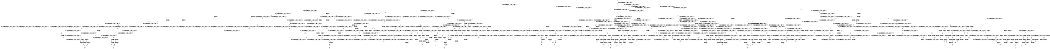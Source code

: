 digraph BCG {
size = "7, 10.5";
center = TRUE;
node [shape = circle];
0 [peripheries = 2];
0 -> 1 [label = "EX !0 !ATOMIC_EXCH_BRANCH (1, +1, TRUE, +1, 1, FALSE) !{}"];
0 -> 2 [label = "EX !2 !ATOMIC_EXCH_BRANCH (1, +1, TRUE, +0, 3, TRUE) !{}"];
0 -> 3 [label = "EX !1 !ATOMIC_EXCH_BRANCH (1, +0, TRUE, +0, 1, TRUE) !{}"];
1 -> 4 [label = "EX !2 !ATOMIC_EXCH_BRANCH (1, +1, TRUE, +0, 3, FALSE) !{0}"];
1 -> 5 [label = "EX !1 !ATOMIC_EXCH_BRANCH (1, +0, TRUE, +0, 1, FALSE) !{0}"];
1 -> 6 [label = "TERMINATE !0"];
2 -> 7 [label = "EX !0 !ATOMIC_EXCH_BRANCH (1, +1, TRUE, +1, 1, TRUE) !{0, 1, 2}"];
2 -> 8 [label = "EX !1 !ATOMIC_EXCH_BRANCH (1, +0, TRUE, +0, 1, FALSE) !{0, 1, 2}"];
2 -> 9 [label = "TERMINATE !2"];
2 -> 10 [label = "EX !0 !ATOMIC_EXCH_BRANCH (1, +1, TRUE, +1, 1, TRUE) !{0, 1, 2}"];
3 -> 11 [label = "EX !1 !ATOMIC_EXCH_BRANCH (1, +0, TRUE, +0, 1, TRUE) !{0, 1}"];
3 -> 12 [label = "EX !0 !ATOMIC_EXCH_BRANCH (1, +1, TRUE, +1, 1, FALSE) !{0, 1}"];
3 -> 13 [label = "EX !2 !ATOMIC_EXCH_BRANCH (1, +1, TRUE, +0, 3, TRUE) !{0, 1}"];
3 -> 14 [label = "EX !0 !ATOMIC_EXCH_BRANCH (1, +1, TRUE, +1, 1, FALSE) !{0, 1}"];
4 -> 15 [label = "EX !2 !ATOMIC_EXCH_BRANCH (1, +1, TRUE, +1, 1, TRUE) !{0, 1, 2}"];
4 -> 16 [label = "EX !1 !ATOMIC_EXCH_BRANCH (1, +0, TRUE, +0, 1, FALSE) !{0, 1, 2}"];
4 -> 17 [label = "TERMINATE !0"];
5 -> 18 [label = "EX !2 !ATOMIC_EXCH_BRANCH (1, +1, TRUE, +0, 3, TRUE) !{0, 1}"];
5 -> 19 [label = "TERMINATE !0"];
5 -> 20 [label = "TERMINATE !1"];
6 -> 21 [label = "EX !2 !ATOMIC_EXCH_BRANCH (1, +1, TRUE, +0, 3, FALSE) !{}"];
6 -> 22 [label = "EX !1 !ATOMIC_EXCH_BRANCH (1, +0, TRUE, +0, 1, FALSE) !{}"];
7 -> 7 [label = "EX !0 !ATOMIC_EXCH_BRANCH (1, +1, TRUE, +1, 1, TRUE) !{0, 1, 2}"];
7 -> 23 [label = "EX !1 !ATOMIC_EXCH_BRANCH (1, +0, TRUE, +0, 1, FALSE) !{0, 1, 2}"];
7 -> 24 [label = "TERMINATE !2"];
7 -> 10 [label = "EX !0 !ATOMIC_EXCH_BRANCH (1, +1, TRUE, +1, 1, TRUE) !{0, 1, 2}"];
8 -> 25 [label = "EX !0 !ATOMIC_EXCH_BRANCH (1, +1, TRUE, +1, 1, FALSE) !{0, 1, 2}"];
8 -> 26 [label = "TERMINATE !2"];
8 -> 27 [label = "TERMINATE !1"];
8 -> 28 [label = "EX !0 !ATOMIC_EXCH_BRANCH (1, +1, TRUE, +1, 1, FALSE) !{0, 1, 2}"];
9 -> 29 [label = "EX !0 !ATOMIC_EXCH_BRANCH (1, +1, TRUE, +1, 1, TRUE) !{0, 1}"];
9 -> 30 [label = "EX !1 !ATOMIC_EXCH_BRANCH (1, +0, TRUE, +0, 1, FALSE) !{0, 1}"];
9 -> 31 [label = "EX !0 !ATOMIC_EXCH_BRANCH (1, +1, TRUE, +1, 1, TRUE) !{0, 1}"];
10 -> 32 [label = "EX !1 !ATOMIC_EXCH_BRANCH (1, +0, TRUE, +0, 1, FALSE) !{0, 1, 2}"];
10 -> 10 [label = "EX !0 !ATOMIC_EXCH_BRANCH (1, +1, TRUE, +1, 1, TRUE) !{0, 1, 2}"];
10 -> 33 [label = "EX !1 !ATOMIC_EXCH_BRANCH (1, +0, TRUE, +0, 1, FALSE) !{0, 1, 2}"];
10 -> 34 [label = "TERMINATE !2"];
11 -> 11 [label = "EX !1 !ATOMIC_EXCH_BRANCH (1, +0, TRUE, +0, 1, TRUE) !{0, 1}"];
11 -> 12 [label = "EX !0 !ATOMIC_EXCH_BRANCH (1, +1, TRUE, +1, 1, FALSE) !{0, 1}"];
11 -> 13 [label = "EX !2 !ATOMIC_EXCH_BRANCH (1, +1, TRUE, +0, 3, TRUE) !{0, 1}"];
11 -> 14 [label = "EX !0 !ATOMIC_EXCH_BRANCH (1, +1, TRUE, +1, 1, FALSE) !{0, 1}"];
12 -> 35 [label = "EX !1 !ATOMIC_EXCH_BRANCH (1, +0, TRUE, +0, 1, FALSE) !{0, 1}"];
12 -> 36 [label = "EX !2 !ATOMIC_EXCH_BRANCH (1, +1, TRUE, +0, 3, FALSE) !{0, 1}"];
12 -> 37 [label = "TERMINATE !0"];
13 -> 8 [label = "EX !1 !ATOMIC_EXCH_BRANCH (1, +0, TRUE, +0, 1, FALSE) !{0, 1, 2}"];
13 -> 38 [label = "EX !0 !ATOMIC_EXCH_BRANCH (1, +1, TRUE, +1, 1, TRUE) !{0, 1, 2}"];
13 -> 39 [label = "TERMINATE !2"];
13 -> 40 [label = "EX !0 !ATOMIC_EXCH_BRANCH (1, +1, TRUE, +1, 1, TRUE) !{0, 1, 2}"];
14 -> 41 [label = "EX !1 !ATOMIC_EXCH_BRANCH (1, +0, TRUE, +0, 1, FALSE) !{0, 1}"];
14 -> 42 [label = "EX !1 !ATOMIC_EXCH_BRANCH (1, +0, TRUE, +0, 1, FALSE) !{0, 1}"];
14 -> 43 [label = "EX !2 !ATOMIC_EXCH_BRANCH (1, +1, TRUE, +0, 3, FALSE) !{0, 1}"];
14 -> 44 [label = "TERMINATE !0"];
15 -> 45 [label = "EX !2 !ATOMIC_EXCH_BRANCH (1, +1, TRUE, +0, 3, FALSE) !{0, 1, 2}"];
15 -> 46 [label = "EX !1 !ATOMIC_EXCH_BRANCH (1, +0, TRUE, +0, 1, FALSE) !{0, 1, 2}"];
15 -> 47 [label = "TERMINATE !0"];
16 -> 25 [label = "EX !2 !ATOMIC_EXCH_BRANCH (1, +1, TRUE, +1, 1, FALSE) !{0, 1, 2}"];
16 -> 48 [label = "TERMINATE !0"];
16 -> 49 [label = "TERMINATE !1"];
17 -> 50 [label = "EX !2 !ATOMIC_EXCH_BRANCH (1, +1, TRUE, +1, 1, TRUE) !{1, 2}"];
17 -> 51 [label = "EX !1 !ATOMIC_EXCH_BRANCH (1, +0, TRUE, +0, 1, FALSE) !{1, 2}"];
17 -> 52 [label = "EX !1 !ATOMIC_EXCH_BRANCH (1, +0, TRUE, +0, 1, FALSE) !{1, 2}"];
18 -> 53 [label = "TERMINATE !0"];
18 -> 54 [label = "TERMINATE !2"];
18 -> 55 [label = "TERMINATE !1"];
19 -> 56 [label = "EX !2 !ATOMIC_EXCH_BRANCH (1, +1, TRUE, +0, 3, TRUE) !{1}"];
19 -> 57 [label = "TERMINATE !1"];
20 -> 58 [label = "EX !2 !ATOMIC_EXCH_BRANCH (1, +1, TRUE, +0, 3, TRUE) !{0}"];
20 -> 59 [label = "TERMINATE !0"];
21 -> 50 [label = "EX !2 !ATOMIC_EXCH_BRANCH (1, +1, TRUE, +1, 1, TRUE) !{1, 2}"];
21 -> 51 [label = "EX !1 !ATOMIC_EXCH_BRANCH (1, +0, TRUE, +0, 1, FALSE) !{1, 2}"];
21 -> 52 [label = "EX !1 !ATOMIC_EXCH_BRANCH (1, +0, TRUE, +0, 1, FALSE) !{1, 2}"];
22 -> 56 [label = "EX !2 !ATOMIC_EXCH_BRANCH (1, +1, TRUE, +0, 3, TRUE) !{1}"];
22 -> 57 [label = "TERMINATE !1"];
23 -> 25 [label = "EX !0 !ATOMIC_EXCH_BRANCH (1, +1, TRUE, +1, 1, FALSE) !{0, 1, 2}"];
23 -> 60 [label = "TERMINATE !2"];
23 -> 61 [label = "TERMINATE !1"];
23 -> 28 [label = "EX !0 !ATOMIC_EXCH_BRANCH (1, +1, TRUE, +1, 1, FALSE) !{0, 1, 2}"];
24 -> 29 [label = "EX !0 !ATOMIC_EXCH_BRANCH (1, +1, TRUE, +1, 1, TRUE) !{0, 1}"];
24 -> 62 [label = "EX !1 !ATOMIC_EXCH_BRANCH (1, +0, TRUE, +0, 1, FALSE) !{0, 1}"];
24 -> 31 [label = "EX !0 !ATOMIC_EXCH_BRANCH (1, +1, TRUE, +1, 1, TRUE) !{0, 1}"];
25 -> 53 [label = "TERMINATE !0"];
25 -> 54 [label = "TERMINATE !2"];
25 -> 55 [label = "TERMINATE !1"];
26 -> 63 [label = "EX !0 !ATOMIC_EXCH_BRANCH (1, +1, TRUE, +1, 1, FALSE) !{0, 1}"];
26 -> 64 [label = "TERMINATE !1"];
26 -> 65 [label = "EX !0 !ATOMIC_EXCH_BRANCH (1, +1, TRUE, +1, 1, FALSE) !{0, 1}"];
27 -> 66 [label = "EX !0 !ATOMIC_EXCH_BRANCH (1, +1, TRUE, +1, 1, FALSE) !{0, 2}"];
27 -> 67 [label = "TERMINATE !2"];
27 -> 68 [label = "EX !0 !ATOMIC_EXCH_BRANCH (1, +1, TRUE, +1, 1, FALSE) !{0, 2}"];
28 -> 69 [label = "TERMINATE !0"];
28 -> 70 [label = "TERMINATE !2"];
28 -> 71 [label = "TERMINATE !1"];
29 -> 29 [label = "EX !0 !ATOMIC_EXCH_BRANCH (1, +1, TRUE, +1, 1, TRUE) !{0, 1}"];
29 -> 62 [label = "EX !1 !ATOMIC_EXCH_BRANCH (1, +0, TRUE, +0, 1, FALSE) !{0, 1}"];
29 -> 31 [label = "EX !0 !ATOMIC_EXCH_BRANCH (1, +1, TRUE, +1, 1, TRUE) !{0, 1}"];
30 -> 63 [label = "EX !0 !ATOMIC_EXCH_BRANCH (1, +1, TRUE, +1, 1, FALSE) !{0, 1}"];
30 -> 64 [label = "TERMINATE !1"];
30 -> 65 [label = "EX !0 !ATOMIC_EXCH_BRANCH (1, +1, TRUE, +1, 1, FALSE) !{0, 1}"];
31 -> 72 [label = "EX !1 !ATOMIC_EXCH_BRANCH (1, +0, TRUE, +0, 1, FALSE) !{0, 1}"];
31 -> 31 [label = "EX !0 !ATOMIC_EXCH_BRANCH (1, +1, TRUE, +1, 1, TRUE) !{0, 1}"];
31 -> 73 [label = "EX !1 !ATOMIC_EXCH_BRANCH (1, +0, TRUE, +0, 1, FALSE) !{0, 1}"];
32 -> 74 [label = "EX !0 !ATOMIC_EXCH_BRANCH (1, +1, TRUE, +1, 1, FALSE) !{0, 1, 2}"];
32 -> 75 [label = "TERMINATE !2"];
32 -> 76 [label = "TERMINATE !1"];
33 -> 28 [label = "EX !0 !ATOMIC_EXCH_BRANCH (1, +1, TRUE, +1, 1, FALSE) !{0, 1, 2}"];
33 -> 77 [label = "TERMINATE !2"];
33 -> 78 [label = "TERMINATE !1"];
34 -> 79 [label = "EX !0 !ATOMIC_EXCH_BRANCH (1, +1, TRUE, +1, 1, TRUE) !{0, 1}"];
34 -> 80 [label = "EX !1 !ATOMIC_EXCH_BRANCH (1, +0, TRUE, +0, 1, FALSE) !{0, 1}"];
35 -> 18 [label = "EX !2 !ATOMIC_EXCH_BRANCH (1, +1, TRUE, +0, 3, TRUE) !{0, 1}"];
35 -> 19 [label = "TERMINATE !0"];
35 -> 20 [label = "TERMINATE !1"];
36 -> 16 [label = "EX !1 !ATOMIC_EXCH_BRANCH (1, +0, TRUE, +0, 1, FALSE) !{0, 1, 2}"];
36 -> 81 [label = "EX !2 !ATOMIC_EXCH_BRANCH (1, +1, TRUE, +1, 1, TRUE) !{0, 1, 2}"];
36 -> 82 [label = "TERMINATE !0"];
37 -> 83 [label = "EX !1 !ATOMIC_EXCH_BRANCH (1, +0, TRUE, +0, 1, FALSE) !{1}"];
37 -> 84 [label = "EX !2 !ATOMIC_EXCH_BRANCH (1, +1, TRUE, +0, 3, FALSE) !{1}"];
37 -> 85 [label = "EX !1 !ATOMIC_EXCH_BRANCH (1, +0, TRUE, +0, 1, FALSE) !{1}"];
38 -> 38 [label = "EX !0 !ATOMIC_EXCH_BRANCH (1, +1, TRUE, +1, 1, TRUE) !{0, 1, 2}"];
38 -> 23 [label = "EX !1 !ATOMIC_EXCH_BRANCH (1, +0, TRUE, +0, 1, FALSE) !{0, 1, 2}"];
38 -> 86 [label = "TERMINATE !2"];
38 -> 40 [label = "EX !0 !ATOMIC_EXCH_BRANCH (1, +1, TRUE, +1, 1, TRUE) !{0, 1, 2}"];
39 -> 30 [label = "EX !1 !ATOMIC_EXCH_BRANCH (1, +0, TRUE, +0, 1, FALSE) !{0, 1}"];
39 -> 87 [label = "EX !0 !ATOMIC_EXCH_BRANCH (1, +1, TRUE, +1, 1, TRUE) !{0, 1}"];
39 -> 88 [label = "EX !0 !ATOMIC_EXCH_BRANCH (1, +1, TRUE, +1, 1, TRUE) !{0, 1}"];
40 -> 32 [label = "EX !1 !ATOMIC_EXCH_BRANCH (1, +0, TRUE, +0, 1, FALSE) !{0, 1, 2}"];
40 -> 40 [label = "EX !0 !ATOMIC_EXCH_BRANCH (1, +1, TRUE, +1, 1, TRUE) !{0, 1, 2}"];
40 -> 33 [label = "EX !1 !ATOMIC_EXCH_BRANCH (1, +0, TRUE, +0, 1, FALSE) !{0, 1, 2}"];
40 -> 89 [label = "TERMINATE !2"];
41 -> 90 [label = "EX !2 !ATOMIC_EXCH_BRANCH (1, +1, TRUE, +0, 3, TRUE) !{0, 1}"];
41 -> 91 [label = "TERMINATE !0"];
41 -> 92 [label = "TERMINATE !1"];
42 -> 93 [label = "EX !2 !ATOMIC_EXCH_BRANCH (1, +1, TRUE, +0, 3, TRUE) !{0, 1}"];
42 -> 94 [label = "TERMINATE !0"];
42 -> 95 [label = "TERMINATE !1"];
43 -> 96 [label = "EX !1 !ATOMIC_EXCH_BRANCH (1, +0, TRUE, +0, 1, FALSE) !{0, 1, 2}"];
43 -> 97 [label = "EX !2 !ATOMIC_EXCH_BRANCH (1, +1, TRUE, +1, 1, TRUE) !{0, 1, 2}"];
43 -> 98 [label = "TERMINATE !0"];
44 -> 99 [label = "EX !1 !ATOMIC_EXCH_BRANCH (1, +0, TRUE, +0, 1, FALSE) !{1}"];
44 -> 100 [label = "EX !2 !ATOMIC_EXCH_BRANCH (1, +1, TRUE, +0, 3, FALSE) !{1}"];
45 -> 15 [label = "EX !2 !ATOMIC_EXCH_BRANCH (1, +1, TRUE, +1, 1, TRUE) !{0, 1, 2}"];
45 -> 16 [label = "EX !1 !ATOMIC_EXCH_BRANCH (1, +0, TRUE, +0, 1, FALSE) !{0, 1, 2}"];
45 -> 17 [label = "TERMINATE !0"];
46 -> 25 [label = "EX !2 !ATOMIC_EXCH_BRANCH (1, +1, TRUE, +0, 3, TRUE) !{0, 1, 2}"];
46 -> 101 [label = "TERMINATE !0"];
46 -> 102 [label = "TERMINATE !1"];
47 -> 103 [label = "EX !2 !ATOMIC_EXCH_BRANCH (1, +1, TRUE, +0, 3, FALSE) !{1, 2}"];
47 -> 104 [label = "EX !1 !ATOMIC_EXCH_BRANCH (1, +0, TRUE, +0, 1, FALSE) !{1, 2}"];
47 -> 105 [label = "EX !1 !ATOMIC_EXCH_BRANCH (1, +0, TRUE, +0, 1, FALSE) !{1, 2}"];
48 -> 106 [label = "EX !2 !ATOMIC_EXCH_BRANCH (1, +1, TRUE, +1, 1, FALSE) !{1, 2}"];
48 -> 107 [label = "TERMINATE !1"];
49 -> 66 [label = "EX !2 !ATOMIC_EXCH_BRANCH (1, +1, TRUE, +1, 1, FALSE) !{0, 2}"];
49 -> 108 [label = "TERMINATE !0"];
50 -> 103 [label = "EX !2 !ATOMIC_EXCH_BRANCH (1, +1, TRUE, +0, 3, FALSE) !{1, 2}"];
50 -> 104 [label = "EX !1 !ATOMIC_EXCH_BRANCH (1, +0, TRUE, +0, 1, FALSE) !{1, 2}"];
50 -> 105 [label = "EX !1 !ATOMIC_EXCH_BRANCH (1, +0, TRUE, +0, 1, FALSE) !{1, 2}"];
51 -> 106 [label = "EX !2 !ATOMIC_EXCH_BRANCH (1, +1, TRUE, +1, 1, FALSE) !{1, 2}"];
51 -> 107 [label = "TERMINATE !1"];
52 -> 109 [label = "EX !2 !ATOMIC_EXCH_BRANCH (1, +1, TRUE, +1, 1, FALSE) !{1, 2}"];
52 -> 110 [label = "EX !2 !ATOMIC_EXCH_BRANCH (1, +1, TRUE, +1, 1, FALSE) !{1, 2}"];
52 -> 111 [label = "TERMINATE !1"];
53 -> 112 [label = "TERMINATE !2"];
53 -> 113 [label = "TERMINATE !1"];
54 -> 114 [label = "TERMINATE !0"];
54 -> 115 [label = "TERMINATE !1"];
55 -> 116 [label = "TERMINATE !0"];
55 -> 117 [label = "TERMINATE !2"];
56 -> 112 [label = "TERMINATE !2"];
56 -> 113 [label = "TERMINATE !1"];
57 -> 118 [label = "EX !2 !ATOMIC_EXCH_BRANCH (1, +1, TRUE, +0, 3, TRUE) !{}"];
58 -> 116 [label = "TERMINATE !0"];
58 -> 117 [label = "TERMINATE !2"];
59 -> 118 [label = "EX !2 !ATOMIC_EXCH_BRANCH (1, +1, TRUE, +0, 3, TRUE) !{}"];
60 -> 63 [label = "EX !0 !ATOMIC_EXCH_BRANCH (1, +1, TRUE, +1, 1, FALSE) !{0, 1}"];
60 -> 119 [label = "TERMINATE !1"];
60 -> 65 [label = "EX !0 !ATOMIC_EXCH_BRANCH (1, +1, TRUE, +1, 1, FALSE) !{0, 1}"];
61 -> 66 [label = "EX !0 !ATOMIC_EXCH_BRANCH (1, +1, TRUE, +1, 1, FALSE) !{0, 2}"];
61 -> 120 [label = "TERMINATE !2"];
61 -> 68 [label = "EX !0 !ATOMIC_EXCH_BRANCH (1, +1, TRUE, +1, 1, FALSE) !{0, 2}"];
62 -> 63 [label = "EX !0 !ATOMIC_EXCH_BRANCH (1, +1, TRUE, +1, 1, FALSE) !{0, 1}"];
62 -> 119 [label = "TERMINATE !1"];
62 -> 65 [label = "EX !0 !ATOMIC_EXCH_BRANCH (1, +1, TRUE, +1, 1, FALSE) !{0, 1}"];
63 -> 114 [label = "TERMINATE !0"];
63 -> 115 [label = "TERMINATE !1"];
64 -> 121 [label = "EX !0 !ATOMIC_EXCH_BRANCH (1, +1, TRUE, +1, 1, FALSE) !{0}"];
64 -> 122 [label = "EX !0 !ATOMIC_EXCH_BRANCH (1, +1, TRUE, +1, 1, FALSE) !{0}"];
65 -> 123 [label = "TERMINATE !0"];
65 -> 124 [label = "TERMINATE !1"];
66 -> 116 [label = "TERMINATE !0"];
66 -> 117 [label = "TERMINATE !2"];
67 -> 121 [label = "EX !0 !ATOMIC_EXCH_BRANCH (1, +1, TRUE, +1, 1, FALSE) !{0}"];
67 -> 122 [label = "EX !0 !ATOMIC_EXCH_BRANCH (1, +1, TRUE, +1, 1, FALSE) !{0}"];
68 -> 125 [label = "TERMINATE !0"];
68 -> 126 [label = "TERMINATE !2"];
69 -> 127 [label = "TERMINATE !2"];
69 -> 128 [label = "TERMINATE !1"];
70 -> 129 [label = "TERMINATE !0"];
70 -> 130 [label = "TERMINATE !1"];
71 -> 131 [label = "TERMINATE !0"];
71 -> 132 [label = "TERMINATE !2"];
72 -> 133 [label = "EX !0 !ATOMIC_EXCH_BRANCH (1, +1, TRUE, +1, 1, FALSE) !{0, 1}"];
72 -> 134 [label = "TERMINATE !1"];
72 -> 65 [label = "EX !0 !ATOMIC_EXCH_BRANCH (1, +1, TRUE, +1, 1, FALSE) !{0, 1}"];
73 -> 65 [label = "EX !0 !ATOMIC_EXCH_BRANCH (1, +1, TRUE, +1, 1, FALSE) !{0, 1}"];
73 -> 135 [label = "TERMINATE !1"];
74 -> 136 [label = "TERMINATE !0"];
74 -> 137 [label = "TERMINATE !2"];
74 -> 138 [label = "TERMINATE !1"];
75 -> 139 [label = "EX !0 !ATOMIC_EXCH_BRANCH (1, +1, TRUE, +1, 1, FALSE) !{0, 1}"];
75 -> 140 [label = "TERMINATE !1"];
76 -> 141 [label = "EX !0 !ATOMIC_EXCH_BRANCH (1, +1, TRUE, +1, 1, FALSE) !{0, 2}"];
76 -> 142 [label = "TERMINATE !2"];
77 -> 143 [label = "EX !0 !ATOMIC_EXCH_BRANCH (1, +1, TRUE, +1, 1, FALSE) !{0, 1}"];
77 -> 144 [label = "TERMINATE !1"];
78 -> 145 [label = "EX !0 !ATOMIC_EXCH_BRANCH (1, +1, TRUE, +1, 1, FALSE) !{0, 2}"];
78 -> 146 [label = "TERMINATE !2"];
79 -> 79 [label = "EX !0 !ATOMIC_EXCH_BRANCH (1, +1, TRUE, +1, 1, TRUE) !{0, 1}"];
79 -> 80 [label = "EX !1 !ATOMIC_EXCH_BRANCH (1, +0, TRUE, +0, 1, FALSE) !{0, 1}"];
80 -> 143 [label = "EX !0 !ATOMIC_EXCH_BRANCH (1, +1, TRUE, +1, 1, FALSE) !{0, 1}"];
80 -> 144 [label = "TERMINATE !1"];
81 -> 46 [label = "EX !1 !ATOMIC_EXCH_BRANCH (1, +0, TRUE, +0, 1, FALSE) !{0, 1, 2}"];
81 -> 147 [label = "EX !2 !ATOMIC_EXCH_BRANCH (1, +1, TRUE, +0, 3, FALSE) !{0, 1, 2}"];
81 -> 148 [label = "TERMINATE !0"];
82 -> 51 [label = "EX !1 !ATOMIC_EXCH_BRANCH (1, +0, TRUE, +0, 1, FALSE) !{1, 2}"];
82 -> 149 [label = "EX !2 !ATOMIC_EXCH_BRANCH (1, +1, TRUE, +1, 1, TRUE) !{1, 2}"];
82 -> 52 [label = "EX !1 !ATOMIC_EXCH_BRANCH (1, +0, TRUE, +0, 1, FALSE) !{1, 2}"];
83 -> 56 [label = "EX !2 !ATOMIC_EXCH_BRANCH (1, +1, TRUE, +0, 3, TRUE) !{1}"];
83 -> 57 [label = "TERMINATE !1"];
84 -> 51 [label = "EX !1 !ATOMIC_EXCH_BRANCH (1, +0, TRUE, +0, 1, FALSE) !{1, 2}"];
84 -> 149 [label = "EX !2 !ATOMIC_EXCH_BRANCH (1, +1, TRUE, +1, 1, TRUE) !{1, 2}"];
84 -> 52 [label = "EX !1 !ATOMIC_EXCH_BRANCH (1, +0, TRUE, +0, 1, FALSE) !{1, 2}"];
85 -> 150 [label = "EX !2 !ATOMIC_EXCH_BRANCH (1, +1, TRUE, +0, 3, TRUE) !{1}"];
85 -> 151 [label = "TERMINATE !1"];
86 -> 87 [label = "EX !0 !ATOMIC_EXCH_BRANCH (1, +1, TRUE, +1, 1, TRUE) !{0, 1}"];
86 -> 62 [label = "EX !1 !ATOMIC_EXCH_BRANCH (1, +0, TRUE, +0, 1, FALSE) !{0, 1}"];
86 -> 88 [label = "EX !0 !ATOMIC_EXCH_BRANCH (1, +1, TRUE, +1, 1, TRUE) !{0, 1}"];
87 -> 87 [label = "EX !0 !ATOMIC_EXCH_BRANCH (1, +1, TRUE, +1, 1, TRUE) !{0, 1}"];
87 -> 62 [label = "EX !1 !ATOMIC_EXCH_BRANCH (1, +0, TRUE, +0, 1, FALSE) !{0, 1}"];
87 -> 88 [label = "EX !0 !ATOMIC_EXCH_BRANCH (1, +1, TRUE, +1, 1, TRUE) !{0, 1}"];
88 -> 72 [label = "EX !1 !ATOMIC_EXCH_BRANCH (1, +0, TRUE, +0, 1, FALSE) !{0, 1}"];
88 -> 88 [label = "EX !0 !ATOMIC_EXCH_BRANCH (1, +1, TRUE, +1, 1, TRUE) !{0, 1}"];
88 -> 73 [label = "EX !1 !ATOMIC_EXCH_BRANCH (1, +0, TRUE, +0, 1, FALSE) !{0, 1}"];
89 -> 152 [label = "EX !0 !ATOMIC_EXCH_BRANCH (1, +1, TRUE, +1, 1, TRUE) !{0, 1}"];
89 -> 80 [label = "EX !1 !ATOMIC_EXCH_BRANCH (1, +0, TRUE, +0, 1, FALSE) !{0, 1}"];
90 -> 153 [label = "TERMINATE !0"];
90 -> 154 [label = "TERMINATE !2"];
90 -> 155 [label = "TERMINATE !1"];
91 -> 156 [label = "EX !2 !ATOMIC_EXCH_BRANCH (1, +1, TRUE, +0, 3, TRUE) !{1}"];
91 -> 157 [label = "TERMINATE !1"];
92 -> 158 [label = "EX !2 !ATOMIC_EXCH_BRANCH (1, +1, TRUE, +0, 3, TRUE) !{0}"];
92 -> 159 [label = "TERMINATE !0"];
93 -> 160 [label = "TERMINATE !0"];
93 -> 161 [label = "TERMINATE !2"];
93 -> 162 [label = "TERMINATE !1"];
94 -> 163 [label = "EX !2 !ATOMIC_EXCH_BRANCH (1, +1, TRUE, +0, 3, TRUE) !{1}"];
94 -> 164 [label = "TERMINATE !1"];
95 -> 165 [label = "EX !2 !ATOMIC_EXCH_BRANCH (1, +1, TRUE, +0, 3, TRUE) !{0}"];
95 -> 166 [label = "TERMINATE !0"];
96 -> 167 [label = "EX !2 !ATOMIC_EXCH_BRANCH (1, +1, TRUE, +1, 1, FALSE) !{0, 1, 2}"];
96 -> 168 [label = "TERMINATE !0"];
96 -> 169 [label = "TERMINATE !1"];
97 -> 170 [label = "EX !1 !ATOMIC_EXCH_BRANCH (1, +0, TRUE, +0, 1, FALSE) !{0, 1, 2}"];
97 -> 171 [label = "EX !2 !ATOMIC_EXCH_BRANCH (1, +1, TRUE, +0, 3, FALSE) !{0, 1, 2}"];
97 -> 172 [label = "TERMINATE !0"];
98 -> 173 [label = "EX !1 !ATOMIC_EXCH_BRANCH (1, +0, TRUE, +0, 1, FALSE) !{1, 2}"];
98 -> 174 [label = "EX !2 !ATOMIC_EXCH_BRANCH (1, +1, TRUE, +1, 1, TRUE) !{1, 2}"];
99 -> 163 [label = "EX !2 !ATOMIC_EXCH_BRANCH (1, +1, TRUE, +0, 3, TRUE) !{1}"];
99 -> 164 [label = "TERMINATE !1"];
100 -> 173 [label = "EX !1 !ATOMIC_EXCH_BRANCH (1, +0, TRUE, +0, 1, FALSE) !{1, 2}"];
100 -> 174 [label = "EX !2 !ATOMIC_EXCH_BRANCH (1, +1, TRUE, +1, 1, TRUE) !{1, 2}"];
101 -> 106 [label = "EX !2 !ATOMIC_EXCH_BRANCH (1, +1, TRUE, +0, 3, TRUE) !{1, 2}"];
101 -> 175 [label = "TERMINATE !1"];
102 -> 66 [label = "EX !2 !ATOMIC_EXCH_BRANCH (1, +1, TRUE, +0, 3, TRUE) !{0, 2}"];
102 -> 176 [label = "TERMINATE !0"];
103 -> 50 [label = "EX !2 !ATOMIC_EXCH_BRANCH (1, +1, TRUE, +1, 1, TRUE) !{1, 2}"];
103 -> 51 [label = "EX !1 !ATOMIC_EXCH_BRANCH (1, +0, TRUE, +0, 1, FALSE) !{1, 2}"];
103 -> 52 [label = "EX !1 !ATOMIC_EXCH_BRANCH (1, +0, TRUE, +0, 1, FALSE) !{1, 2}"];
104 -> 106 [label = "EX !2 !ATOMIC_EXCH_BRANCH (1, +1, TRUE, +0, 3, TRUE) !{1, 2}"];
104 -> 175 [label = "TERMINATE !1"];
105 -> 109 [label = "EX !2 !ATOMIC_EXCH_BRANCH (1, +1, TRUE, +0, 3, TRUE) !{1, 2}"];
105 -> 110 [label = "EX !2 !ATOMIC_EXCH_BRANCH (1, +1, TRUE, +0, 3, TRUE) !{1, 2}"];
105 -> 177 [label = "TERMINATE !1"];
106 -> 112 [label = "TERMINATE !2"];
106 -> 113 [label = "TERMINATE !1"];
107 -> 178 [label = "EX !2 !ATOMIC_EXCH_BRANCH (1, +1, TRUE, +1, 1, FALSE) !{2}"];
107 -> 179 [label = "EX !2 !ATOMIC_EXCH_BRANCH (1, +1, TRUE, +1, 1, FALSE) !{2}"];
108 -> 178 [label = "EX !2 !ATOMIC_EXCH_BRANCH (1, +1, TRUE, +1, 1, FALSE) !{2}"];
108 -> 179 [label = "EX !2 !ATOMIC_EXCH_BRANCH (1, +1, TRUE, +1, 1, FALSE) !{2}"];
109 -> 180 [label = "TERMINATE !2"];
109 -> 181 [label = "TERMINATE !1"];
110 -> 182 [label = "TERMINATE !2"];
110 -> 183 [label = "TERMINATE !1"];
111 -> 184 [label = "EX !2 !ATOMIC_EXCH_BRANCH (1, +1, TRUE, +1, 1, FALSE) !{2}"];
112 -> 185 [label = "TERMINATE !1"];
113 -> 186 [label = "TERMINATE !2"];
114 -> 185 [label = "TERMINATE !1"];
115 -> 187 [label = "TERMINATE !0"];
116 -> 186 [label = "TERMINATE !2"];
117 -> 187 [label = "TERMINATE !0"];
118 -> 186 [label = "TERMINATE !2"];
119 -> 121 [label = "EX !0 !ATOMIC_EXCH_BRANCH (1, +1, TRUE, +1, 1, FALSE) !{0}"];
119 -> 122 [label = "EX !0 !ATOMIC_EXCH_BRANCH (1, +1, TRUE, +1, 1, FALSE) !{0}"];
120 -> 121 [label = "EX !0 !ATOMIC_EXCH_BRANCH (1, +1, TRUE, +1, 1, FALSE) !{0}"];
120 -> 122 [label = "EX !0 !ATOMIC_EXCH_BRANCH (1, +1, TRUE, +1, 1, FALSE) !{0}"];
121 -> 187 [label = "TERMINATE !0"];
122 -> 188 [label = "TERMINATE !0"];
123 -> 189 [label = "TERMINATE !1"];
124 -> 190 [label = "TERMINATE !0"];
125 -> 191 [label = "TERMINATE !2"];
126 -> 192 [label = "TERMINATE !0"];
127 -> 193 [label = "TERMINATE !1"];
128 -> 194 [label = "TERMINATE !2"];
129 -> 193 [label = "TERMINATE !1"];
130 -> 195 [label = "TERMINATE !0"];
131 -> 194 [label = "TERMINATE !2"];
132 -> 195 [label = "TERMINATE !0"];
133 -> 196 [label = "TERMINATE !0"];
133 -> 197 [label = "TERMINATE !1"];
134 -> 198 [label = "EX !0 !ATOMIC_EXCH_BRANCH (1, +1, TRUE, +1, 1, FALSE) !{0}"];
135 -> 199 [label = "EX !0 !ATOMIC_EXCH_BRANCH (1, +1, TRUE, +1, 1, FALSE) !{0}"];
136 -> 200 [label = "TERMINATE !2"];
136 -> 201 [label = "TERMINATE !1"];
137 -> 202 [label = "TERMINATE !0"];
137 -> 203 [label = "TERMINATE !1"];
138 -> 204 [label = "TERMINATE !0"];
138 -> 205 [label = "TERMINATE !2"];
139 -> 202 [label = "TERMINATE !0"];
139 -> 203 [label = "TERMINATE !1"];
140 -> 206 [label = "EX !0 !ATOMIC_EXCH_BRANCH (1, +1, TRUE, +1, 1, FALSE) !{0}"];
141 -> 204 [label = "TERMINATE !0"];
141 -> 205 [label = "TERMINATE !2"];
142 -> 206 [label = "EX !0 !ATOMIC_EXCH_BRANCH (1, +1, TRUE, +1, 1, FALSE) !{0}"];
143 -> 129 [label = "TERMINATE !0"];
143 -> 130 [label = "TERMINATE !1"];
144 -> 207 [label = "EX !0 !ATOMIC_EXCH_BRANCH (1, +1, TRUE, +1, 1, FALSE) !{0}"];
145 -> 131 [label = "TERMINATE !0"];
145 -> 132 [label = "TERMINATE !2"];
146 -> 207 [label = "EX !0 !ATOMIC_EXCH_BRANCH (1, +1, TRUE, +1, 1, FALSE) !{0}"];
147 -> 16 [label = "EX !1 !ATOMIC_EXCH_BRANCH (1, +0, TRUE, +0, 1, FALSE) !{0, 1, 2}"];
147 -> 81 [label = "EX !2 !ATOMIC_EXCH_BRANCH (1, +1, TRUE, +1, 1, TRUE) !{0, 1, 2}"];
147 -> 82 [label = "TERMINATE !0"];
148 -> 104 [label = "EX !1 !ATOMIC_EXCH_BRANCH (1, +0, TRUE, +0, 1, FALSE) !{1, 2}"];
148 -> 208 [label = "EX !2 !ATOMIC_EXCH_BRANCH (1, +1, TRUE, +0, 3, FALSE) !{1, 2}"];
148 -> 105 [label = "EX !1 !ATOMIC_EXCH_BRANCH (1, +0, TRUE, +0, 1, FALSE) !{1, 2}"];
149 -> 104 [label = "EX !1 !ATOMIC_EXCH_BRANCH (1, +0, TRUE, +0, 1, FALSE) !{1, 2}"];
149 -> 208 [label = "EX !2 !ATOMIC_EXCH_BRANCH (1, +1, TRUE, +0, 3, FALSE) !{1, 2}"];
149 -> 105 [label = "EX !1 !ATOMIC_EXCH_BRANCH (1, +0, TRUE, +0, 1, FALSE) !{1, 2}"];
150 -> 209 [label = "TERMINATE !2"];
150 -> 210 [label = "TERMINATE !1"];
151 -> 211 [label = "EX !2 !ATOMIC_EXCH_BRANCH (1, +1, TRUE, +0, 3, TRUE) !{}"];
152 -> 152 [label = "EX !0 !ATOMIC_EXCH_BRANCH (1, +1, TRUE, +1, 1, TRUE) !{0, 1}"];
152 -> 80 [label = "EX !1 !ATOMIC_EXCH_BRANCH (1, +0, TRUE, +0, 1, FALSE) !{0, 1}"];
153 -> 212 [label = "TERMINATE !2"];
153 -> 213 [label = "TERMINATE !1"];
154 -> 196 [label = "TERMINATE !0"];
154 -> 197 [label = "TERMINATE !1"];
155 -> 214 [label = "TERMINATE !0"];
155 -> 215 [label = "TERMINATE !2"];
156 -> 212 [label = "TERMINATE !2"];
156 -> 213 [label = "TERMINATE !1"];
157 -> 216 [label = "EX !2 !ATOMIC_EXCH_BRANCH (1, +1, TRUE, +0, 3, TRUE) !{}"];
158 -> 214 [label = "TERMINATE !0"];
158 -> 215 [label = "TERMINATE !2"];
159 -> 216 [label = "EX !2 !ATOMIC_EXCH_BRANCH (1, +1, TRUE, +0, 3, TRUE) !{}"];
160 -> 217 [label = "TERMINATE !2"];
160 -> 218 [label = "TERMINATE !1"];
161 -> 123 [label = "TERMINATE !0"];
161 -> 124 [label = "TERMINATE !1"];
162 -> 219 [label = "TERMINATE !0"];
162 -> 220 [label = "TERMINATE !2"];
163 -> 217 [label = "TERMINATE !2"];
163 -> 218 [label = "TERMINATE !1"];
164 -> 221 [label = "EX !2 !ATOMIC_EXCH_BRANCH (1, +1, TRUE, +0, 3, TRUE) !{}"];
165 -> 219 [label = "TERMINATE !0"];
165 -> 220 [label = "TERMINATE !2"];
166 -> 221 [label = "EX !2 !ATOMIC_EXCH_BRANCH (1, +1, TRUE, +0, 3, TRUE) !{}"];
167 -> 160 [label = "TERMINATE !0"];
167 -> 161 [label = "TERMINATE !2"];
167 -> 162 [label = "TERMINATE !1"];
168 -> 222 [label = "EX !2 !ATOMIC_EXCH_BRANCH (1, +1, TRUE, +1, 1, FALSE) !{1, 2}"];
168 -> 223 [label = "TERMINATE !1"];
169 -> 224 [label = "EX !2 !ATOMIC_EXCH_BRANCH (1, +1, TRUE, +1, 1, FALSE) !{0, 2}"];
169 -> 225 [label = "TERMINATE !0"];
170 -> 167 [label = "EX !2 !ATOMIC_EXCH_BRANCH (1, +1, TRUE, +0, 3, TRUE) !{0, 1, 2}"];
170 -> 226 [label = "TERMINATE !0"];
170 -> 227 [label = "TERMINATE !1"];
171 -> 96 [label = "EX !1 !ATOMIC_EXCH_BRANCH (1, +0, TRUE, +0, 1, FALSE) !{0, 1, 2}"];
171 -> 97 [label = "EX !2 !ATOMIC_EXCH_BRANCH (1, +1, TRUE, +1, 1, TRUE) !{0, 1, 2}"];
171 -> 98 [label = "TERMINATE !0"];
172 -> 228 [label = "EX !1 !ATOMIC_EXCH_BRANCH (1, +0, TRUE, +0, 1, FALSE) !{1, 2}"];
172 -> 229 [label = "EX !2 !ATOMIC_EXCH_BRANCH (1, +1, TRUE, +0, 3, FALSE) !{1, 2}"];
173 -> 222 [label = "EX !2 !ATOMIC_EXCH_BRANCH (1, +1, TRUE, +1, 1, FALSE) !{1, 2}"];
173 -> 223 [label = "TERMINATE !1"];
174 -> 228 [label = "EX !1 !ATOMIC_EXCH_BRANCH (1, +0, TRUE, +0, 1, FALSE) !{1, 2}"];
174 -> 229 [label = "EX !2 !ATOMIC_EXCH_BRANCH (1, +1, TRUE, +0, 3, FALSE) !{1, 2}"];
175 -> 178 [label = "EX !2 !ATOMIC_EXCH_BRANCH (1, +1, TRUE, +0, 3, TRUE) !{2}"];
175 -> 179 [label = "EX !2 !ATOMIC_EXCH_BRANCH (1, +1, TRUE, +0, 3, TRUE) !{2}"];
176 -> 178 [label = "EX !2 !ATOMIC_EXCH_BRANCH (1, +1, TRUE, +0, 3, TRUE) !{2}"];
176 -> 179 [label = "EX !2 !ATOMIC_EXCH_BRANCH (1, +1, TRUE, +0, 3, TRUE) !{2}"];
177 -> 184 [label = "EX !2 !ATOMIC_EXCH_BRANCH (1, +1, TRUE, +0, 3, TRUE) !{2}"];
178 -> 186 [label = "TERMINATE !2"];
179 -> 230 [label = "TERMINATE !2"];
180 -> 231 [label = "TERMINATE !1"];
181 -> 232 [label = "TERMINATE !2"];
182 -> 233 [label = "TERMINATE !1"];
183 -> 234 [label = "TERMINATE !2"];
184 -> 234 [label = "TERMINATE !2"];
185 -> 235 [label = "exit"];
186 -> 235 [label = "exit"];
187 -> 235 [label = "exit"];
188 -> 236 [label = "exit"];
189 -> 237 [label = "exit"];
190 -> 237 [label = "exit"];
191 -> 238 [label = "exit"];
192 -> 238 [label = "exit"];
193 -> 239 [label = "exit"];
194 -> 239 [label = "exit"];
195 -> 239 [label = "exit"];
196 -> 240 [label = "TERMINATE !1"];
197 -> 241 [label = "TERMINATE !0"];
198 -> 241 [label = "TERMINATE !0"];
199 -> 190 [label = "TERMINATE !0"];
200 -> 242 [label = "TERMINATE !1"];
201 -> 243 [label = "TERMINATE !2"];
202 -> 242 [label = "TERMINATE !1"];
203 -> 244 [label = "TERMINATE !0"];
204 -> 243 [label = "TERMINATE !2"];
205 -> 244 [label = "TERMINATE !0"];
206 -> 244 [label = "TERMINATE !0"];
207 -> 195 [label = "TERMINATE !0"];
208 -> 51 [label = "EX !1 !ATOMIC_EXCH_BRANCH (1, +0, TRUE, +0, 1, FALSE) !{1, 2}"];
208 -> 149 [label = "EX !2 !ATOMIC_EXCH_BRANCH (1, +1, TRUE, +1, 1, TRUE) !{1, 2}"];
208 -> 52 [label = "EX !1 !ATOMIC_EXCH_BRANCH (1, +0, TRUE, +0, 1, FALSE) !{1, 2}"];
209 -> 245 [label = "TERMINATE !1"];
210 -> 246 [label = "TERMINATE !2"];
211 -> 246 [label = "TERMINATE !2"];
212 -> 240 [label = "TERMINATE !1"];
213 -> 247 [label = "TERMINATE !2"];
214 -> 247 [label = "TERMINATE !2"];
215 -> 241 [label = "TERMINATE !0"];
216 -> 247 [label = "TERMINATE !2"];
217 -> 189 [label = "TERMINATE !1"];
218 -> 248 [label = "TERMINATE !2"];
219 -> 248 [label = "TERMINATE !2"];
220 -> 190 [label = "TERMINATE !0"];
221 -> 248 [label = "TERMINATE !2"];
222 -> 217 [label = "TERMINATE !2"];
222 -> 218 [label = "TERMINATE !1"];
223 -> 249 [label = "EX !2 !ATOMIC_EXCH_BRANCH (1, +1, TRUE, +1, 1, FALSE) !{2}"];
224 -> 219 [label = "TERMINATE !0"];
224 -> 220 [label = "TERMINATE !2"];
225 -> 249 [label = "EX !2 !ATOMIC_EXCH_BRANCH (1, +1, TRUE, +1, 1, FALSE) !{2}"];
226 -> 222 [label = "EX !2 !ATOMIC_EXCH_BRANCH (1, +1, TRUE, +0, 3, TRUE) !{1, 2}"];
226 -> 250 [label = "TERMINATE !1"];
227 -> 224 [label = "EX !2 !ATOMIC_EXCH_BRANCH (1, +1, TRUE, +0, 3, TRUE) !{0, 2}"];
227 -> 251 [label = "TERMINATE !0"];
228 -> 222 [label = "EX !2 !ATOMIC_EXCH_BRANCH (1, +1, TRUE, +0, 3, TRUE) !{1, 2}"];
228 -> 250 [label = "TERMINATE !1"];
229 -> 173 [label = "EX !1 !ATOMIC_EXCH_BRANCH (1, +0, TRUE, +0, 1, FALSE) !{1, 2}"];
229 -> 174 [label = "EX !2 !ATOMIC_EXCH_BRANCH (1, +1, TRUE, +1, 1, TRUE) !{1, 2}"];
230 -> 252 [label = "exit"];
231 -> 253 [label = "exit"];
232 -> 253 [label = "exit"];
233 -> 254 [label = "exit"];
234 -> 254 [label = "exit"];
240 -> 255 [label = "exit"];
241 -> 255 [label = "exit"];
242 -> 256 [label = "exit"];
243 -> 256 [label = "exit"];
244 -> 256 [label = "exit"];
245 -> 257 [label = "exit"];
246 -> 257 [label = "exit"];
247 -> 255 [label = "exit"];
248 -> 237 [label = "exit"];
249 -> 248 [label = "TERMINATE !2"];
250 -> 249 [label = "EX !2 !ATOMIC_EXCH_BRANCH (1, +1, TRUE, +0, 3, TRUE) !{2}"];
251 -> 249 [label = "EX !2 !ATOMIC_EXCH_BRANCH (1, +1, TRUE, +0, 3, TRUE) !{2}"];
}

